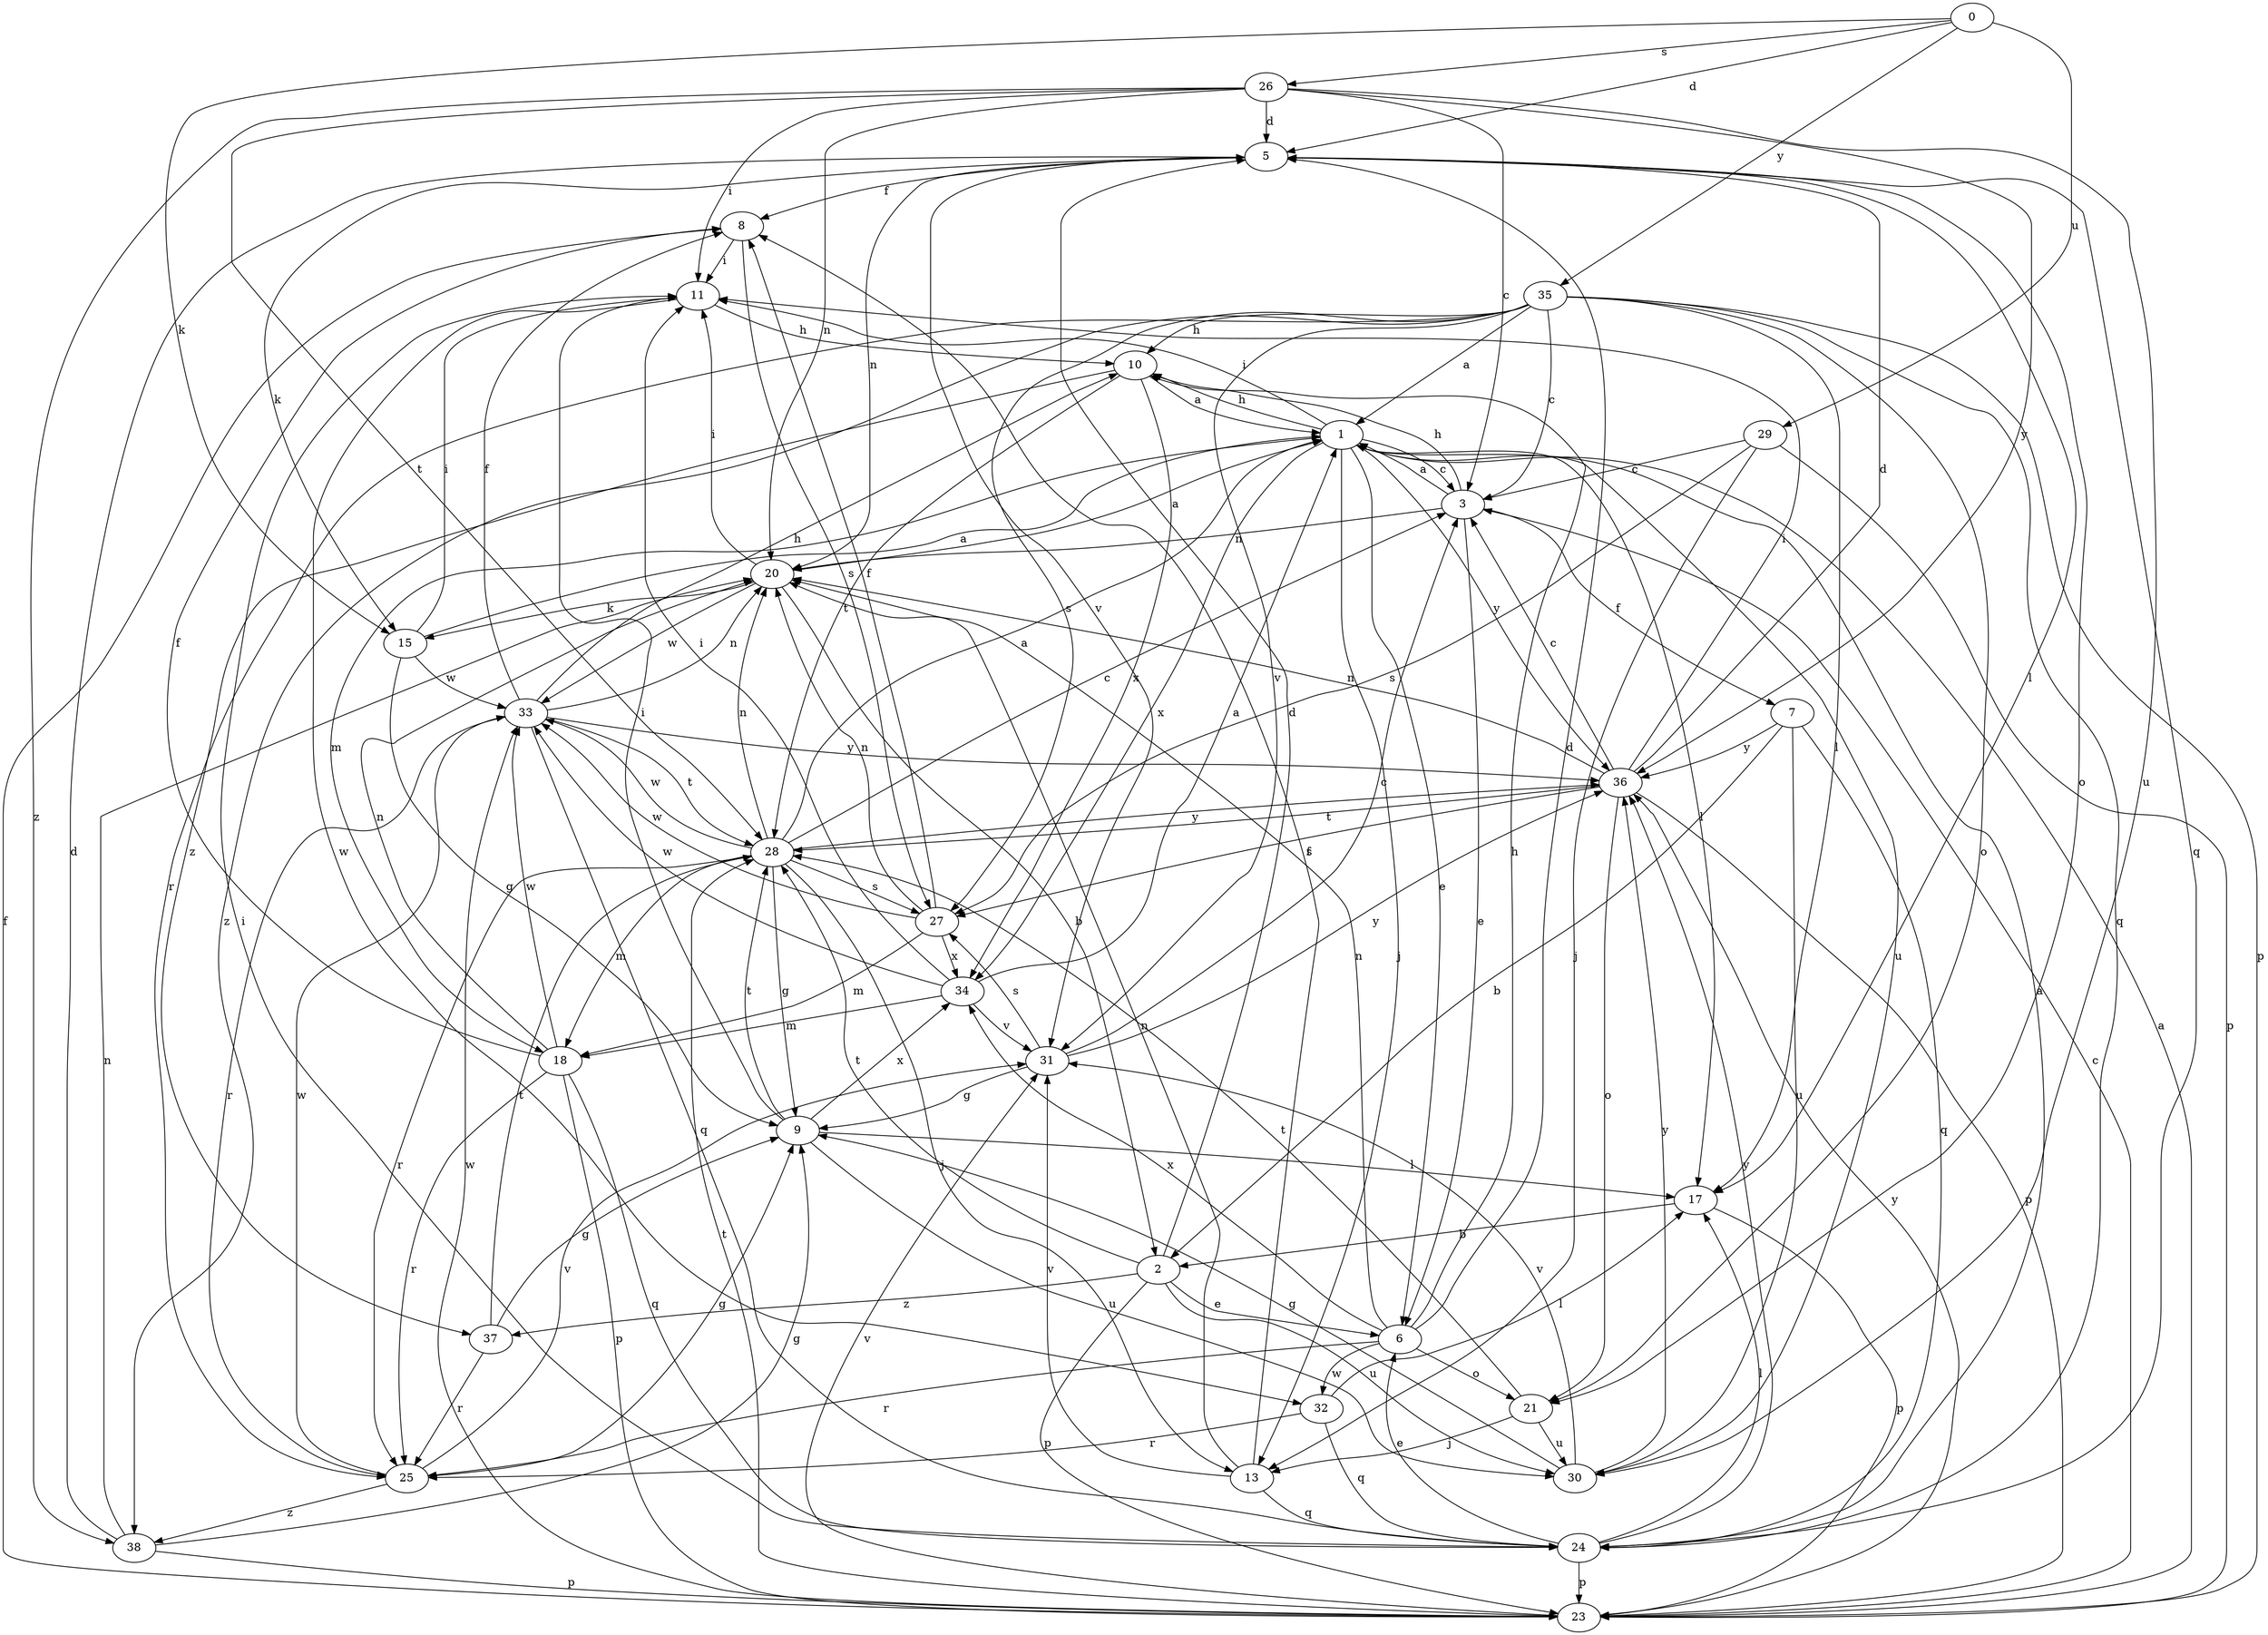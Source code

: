 strict digraph  {
0;
1;
2;
3;
5;
6;
7;
8;
9;
10;
11;
13;
15;
17;
18;
20;
21;
23;
24;
25;
26;
27;
28;
29;
30;
31;
32;
33;
34;
35;
36;
37;
38;
0 -> 5  [label=d];
0 -> 15  [label=k];
0 -> 26  [label=s];
0 -> 29  [label=u];
0 -> 35  [label=y];
1 -> 3  [label=c];
1 -> 6  [label=e];
1 -> 10  [label=h];
1 -> 11  [label=i];
1 -> 13  [label=j];
1 -> 17  [label=l];
1 -> 18  [label=m];
1 -> 30  [label=u];
1 -> 34  [label=x];
1 -> 36  [label=y];
2 -> 5  [label=d];
2 -> 6  [label=e];
2 -> 23  [label=p];
2 -> 28  [label=t];
2 -> 30  [label=u];
2 -> 37  [label=z];
3 -> 1  [label=a];
3 -> 6  [label=e];
3 -> 7  [label=f];
3 -> 10  [label=h];
3 -> 20  [label=n];
5 -> 8  [label=f];
5 -> 15  [label=k];
5 -> 17  [label=l];
5 -> 20  [label=n];
5 -> 21  [label=o];
5 -> 24  [label=q];
5 -> 31  [label=v];
6 -> 5  [label=d];
6 -> 10  [label=h];
6 -> 20  [label=n];
6 -> 21  [label=o];
6 -> 25  [label=r];
6 -> 32  [label=w];
6 -> 34  [label=x];
7 -> 2  [label=b];
7 -> 24  [label=q];
7 -> 30  [label=u];
7 -> 36  [label=y];
8 -> 11  [label=i];
8 -> 27  [label=s];
9 -> 11  [label=i];
9 -> 17  [label=l];
9 -> 28  [label=t];
9 -> 30  [label=u];
9 -> 34  [label=x];
10 -> 1  [label=a];
10 -> 28  [label=t];
10 -> 34  [label=x];
10 -> 37  [label=z];
11 -> 10  [label=h];
11 -> 32  [label=w];
13 -> 8  [label=f];
13 -> 20  [label=n];
13 -> 24  [label=q];
13 -> 31  [label=v];
15 -> 1  [label=a];
15 -> 9  [label=g];
15 -> 11  [label=i];
15 -> 33  [label=w];
17 -> 2  [label=b];
17 -> 23  [label=p];
18 -> 8  [label=f];
18 -> 20  [label=n];
18 -> 23  [label=p];
18 -> 24  [label=q];
18 -> 25  [label=r];
18 -> 33  [label=w];
20 -> 1  [label=a];
20 -> 2  [label=b];
20 -> 11  [label=i];
20 -> 15  [label=k];
20 -> 33  [label=w];
21 -> 13  [label=j];
21 -> 28  [label=t];
21 -> 30  [label=u];
23 -> 1  [label=a];
23 -> 3  [label=c];
23 -> 8  [label=f];
23 -> 28  [label=t];
23 -> 31  [label=v];
23 -> 33  [label=w];
23 -> 36  [label=y];
24 -> 1  [label=a];
24 -> 6  [label=e];
24 -> 11  [label=i];
24 -> 17  [label=l];
24 -> 23  [label=p];
24 -> 36  [label=y];
25 -> 9  [label=g];
25 -> 31  [label=v];
25 -> 33  [label=w];
25 -> 38  [label=z];
26 -> 3  [label=c];
26 -> 5  [label=d];
26 -> 11  [label=i];
26 -> 20  [label=n];
26 -> 28  [label=t];
26 -> 30  [label=u];
26 -> 36  [label=y];
26 -> 38  [label=z];
27 -> 8  [label=f];
27 -> 18  [label=m];
27 -> 20  [label=n];
27 -> 33  [label=w];
27 -> 34  [label=x];
28 -> 1  [label=a];
28 -> 3  [label=c];
28 -> 9  [label=g];
28 -> 13  [label=j];
28 -> 18  [label=m];
28 -> 20  [label=n];
28 -> 25  [label=r];
28 -> 27  [label=s];
28 -> 33  [label=w];
28 -> 36  [label=y];
29 -> 3  [label=c];
29 -> 13  [label=j];
29 -> 23  [label=p];
29 -> 27  [label=s];
30 -> 9  [label=g];
30 -> 31  [label=v];
30 -> 36  [label=y];
31 -> 3  [label=c];
31 -> 9  [label=g];
31 -> 27  [label=s];
31 -> 36  [label=y];
32 -> 17  [label=l];
32 -> 24  [label=q];
32 -> 25  [label=r];
33 -> 8  [label=f];
33 -> 10  [label=h];
33 -> 20  [label=n];
33 -> 24  [label=q];
33 -> 25  [label=r];
33 -> 28  [label=t];
33 -> 36  [label=y];
34 -> 1  [label=a];
34 -> 11  [label=i];
34 -> 18  [label=m];
34 -> 31  [label=v];
34 -> 33  [label=w];
35 -> 1  [label=a];
35 -> 3  [label=c];
35 -> 10  [label=h];
35 -> 17  [label=l];
35 -> 21  [label=o];
35 -> 23  [label=p];
35 -> 24  [label=q];
35 -> 25  [label=r];
35 -> 27  [label=s];
35 -> 31  [label=v];
35 -> 38  [label=z];
36 -> 3  [label=c];
36 -> 5  [label=d];
36 -> 11  [label=i];
36 -> 20  [label=n];
36 -> 21  [label=o];
36 -> 23  [label=p];
36 -> 27  [label=s];
36 -> 28  [label=t];
37 -> 9  [label=g];
37 -> 25  [label=r];
37 -> 28  [label=t];
38 -> 5  [label=d];
38 -> 9  [label=g];
38 -> 20  [label=n];
38 -> 23  [label=p];
}
